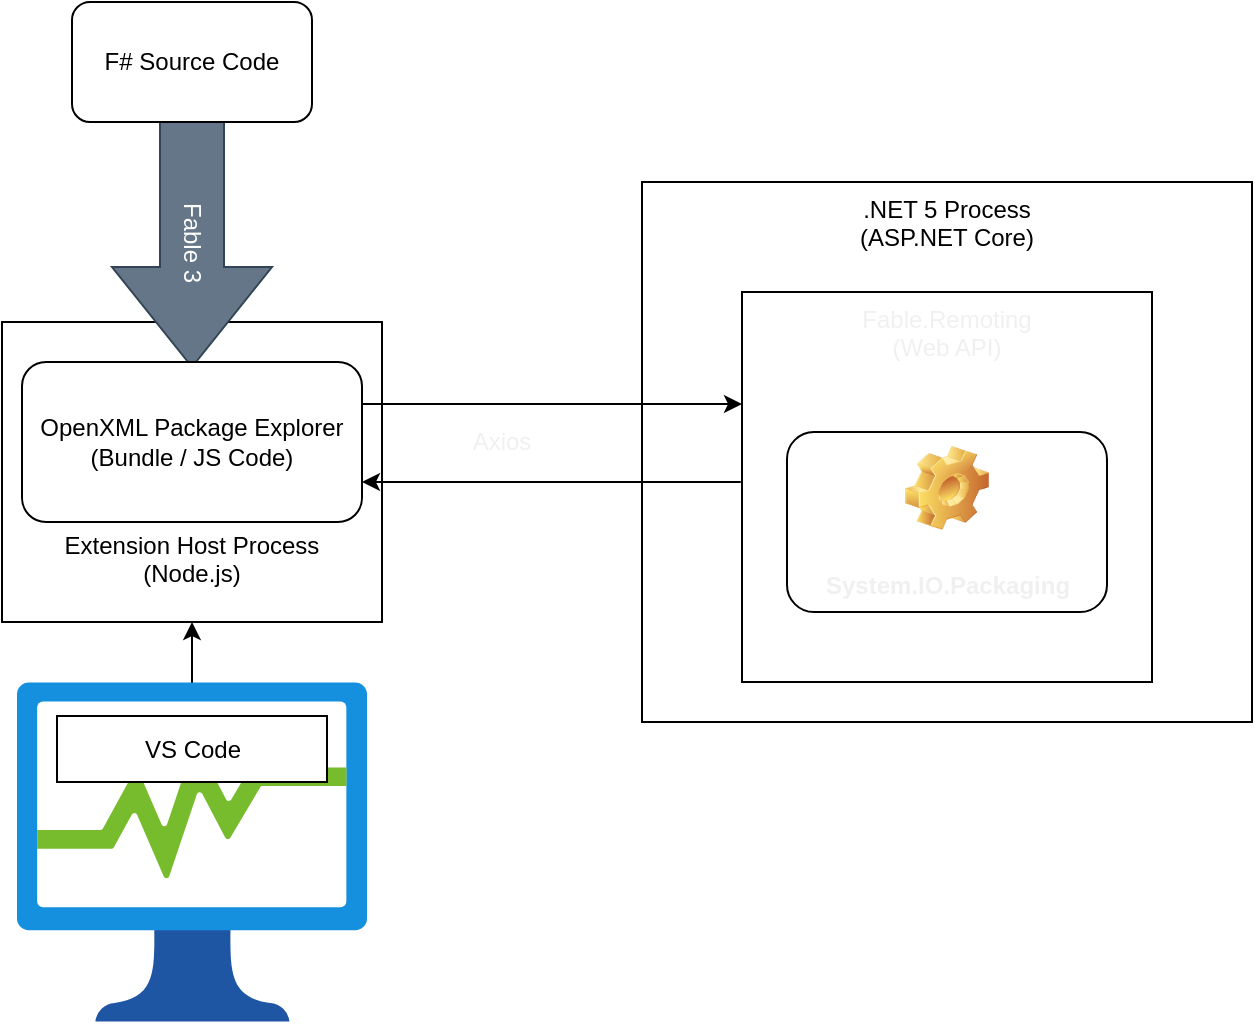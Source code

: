 <mxfile>
    <diagram id="SRzY7z5u4aiHBX6bJDKG" name="Page-1">
        <mxGraphModel dx="1185" dy="1060" grid="1" gridSize="10" guides="1" tooltips="1" connect="1" arrows="1" fold="1" page="1" pageScale="1" pageWidth="827" pageHeight="1169" math="0" shadow="0">
            <root>
                <mxCell id="0"/>
                <mxCell id="1" parent="0"/>
                <mxCell id="23" value=".NET 5 Process&lt;br&gt;(ASP.NET Core)" style="rounded=0;whiteSpace=wrap;html=1;verticalAlign=top;" parent="1" vertex="1">
                    <mxGeometry x="360" y="370" width="305" height="270" as="geometry"/>
                </mxCell>
                <mxCell id="4" style="edgeStyle=orthogonalEdgeStyle;rounded=0;orthogonalLoop=1;jettySize=auto;html=1;entryX=0.5;entryY=1;entryDx=0;entryDy=0;" parent="1" source="2" target="3" edge="1">
                    <mxGeometry relative="1" as="geometry"/>
                </mxCell>
                <mxCell id="3" value="Extension Host Process&lt;br&gt;(Node.js)&lt;br&gt;&lt;br&gt;" style="rounded=0;whiteSpace=wrap;html=1;verticalAlign=bottom;" parent="1" vertex="1">
                    <mxGeometry x="40" y="440" width="190" height="150" as="geometry"/>
                </mxCell>
                <mxCell id="5" value="" style="aspect=fixed;html=1;points=[];align=center;image;fontSize=12;image=img/lib/azure2/general/Process_Explorer.svg;" parent="1" vertex="1">
                    <mxGeometry x="47.5" y="620" width="175" height="170" as="geometry"/>
                </mxCell>
                <mxCell id="2" value="VS Code" style="rounded=0;whiteSpace=wrap;html=1;" parent="1" vertex="1">
                    <mxGeometry x="67.5" y="637" width="135" height="33" as="geometry"/>
                </mxCell>
                <mxCell id="7" value="Fable 3" style="html=1;outlineConnect=0;whiteSpace=wrap;shape=mxgraph.archimate3.process;rotation=90;labelBackgroundColor=none;fillColor=#647687;strokeColor=#314354;fontColor=#ffffff;" parent="1" vertex="1">
                    <mxGeometry x="72.5" y="360" width="125" height="80" as="geometry"/>
                </mxCell>
                <mxCell id="12" value="F# Source Code" style="rounded=1;whiteSpace=wrap;html=1;" parent="1" vertex="1">
                    <mxGeometry x="75" y="280" width="120" height="60" as="geometry"/>
                </mxCell>
                <mxCell id="13" value="OpenXML Package Explorer&lt;br&gt;(Bundle / JS Code)" style="rounded=1;whiteSpace=wrap;html=1;" parent="1" vertex="1">
                    <mxGeometry x="50" y="460" width="170" height="80" as="geometry"/>
                </mxCell>
                <mxCell id="22" style="edgeStyle=orthogonalEdgeStyle;rounded=0;orthogonalLoop=1;jettySize=auto;html=1;entryX=1;entryY=0.75;entryDx=0;entryDy=0;fontColor=#f0f0f0;exitX=-0.003;exitY=0.487;exitDx=0;exitDy=0;exitPerimeter=0;" parent="1" source="18" target="13" edge="1">
                    <mxGeometry relative="1" as="geometry">
                        <mxPoint x="480" y="520" as="sourcePoint"/>
                    </mxGeometry>
                </mxCell>
                <mxCell id="18" value="Fable.Remoting&lt;br&gt;(Web API)" style="rounded=0;whiteSpace=wrap;html=1;labelBackgroundColor=none;fontColor=#f0f0f0;verticalAlign=top;" parent="1" vertex="1">
                    <mxGeometry x="410" y="425" width="205" height="195" as="geometry"/>
                </mxCell>
                <mxCell id="20" value="System.IO.Packaging" style="label;whiteSpace=wrap;html=1;align=center;verticalAlign=bottom;spacingLeft=0;spacingBottom=4;imageAlign=center;imageVerticalAlign=top;image=img/clipart/Gear_128x128.png;labelBackgroundColor=none;fontColor=#f0f0f0;" parent="1" vertex="1">
                    <mxGeometry x="432.5" y="495" width="160" height="90" as="geometry"/>
                </mxCell>
                <mxCell id="21" style="edgeStyle=orthogonalEdgeStyle;rounded=0;orthogonalLoop=1;jettySize=auto;html=1;fontColor=#f0f0f0;" parent="1" edge="1">
                    <mxGeometry relative="1" as="geometry">
                        <mxPoint x="220" y="481" as="sourcePoint"/>
                        <mxPoint x="410" y="481" as="targetPoint"/>
                    </mxGeometry>
                </mxCell>
                <mxCell id="24" value="Axios" style="text;html=1;strokeColor=none;fillColor=none;align=center;verticalAlign=middle;whiteSpace=wrap;rounded=0;labelBackgroundColor=none;fontColor=#f0f0f0;" parent="1" vertex="1">
                    <mxGeometry x="270" y="490" width="40" height="20" as="geometry"/>
                </mxCell>
            </root>
        </mxGraphModel>
    </diagram>
</mxfile>